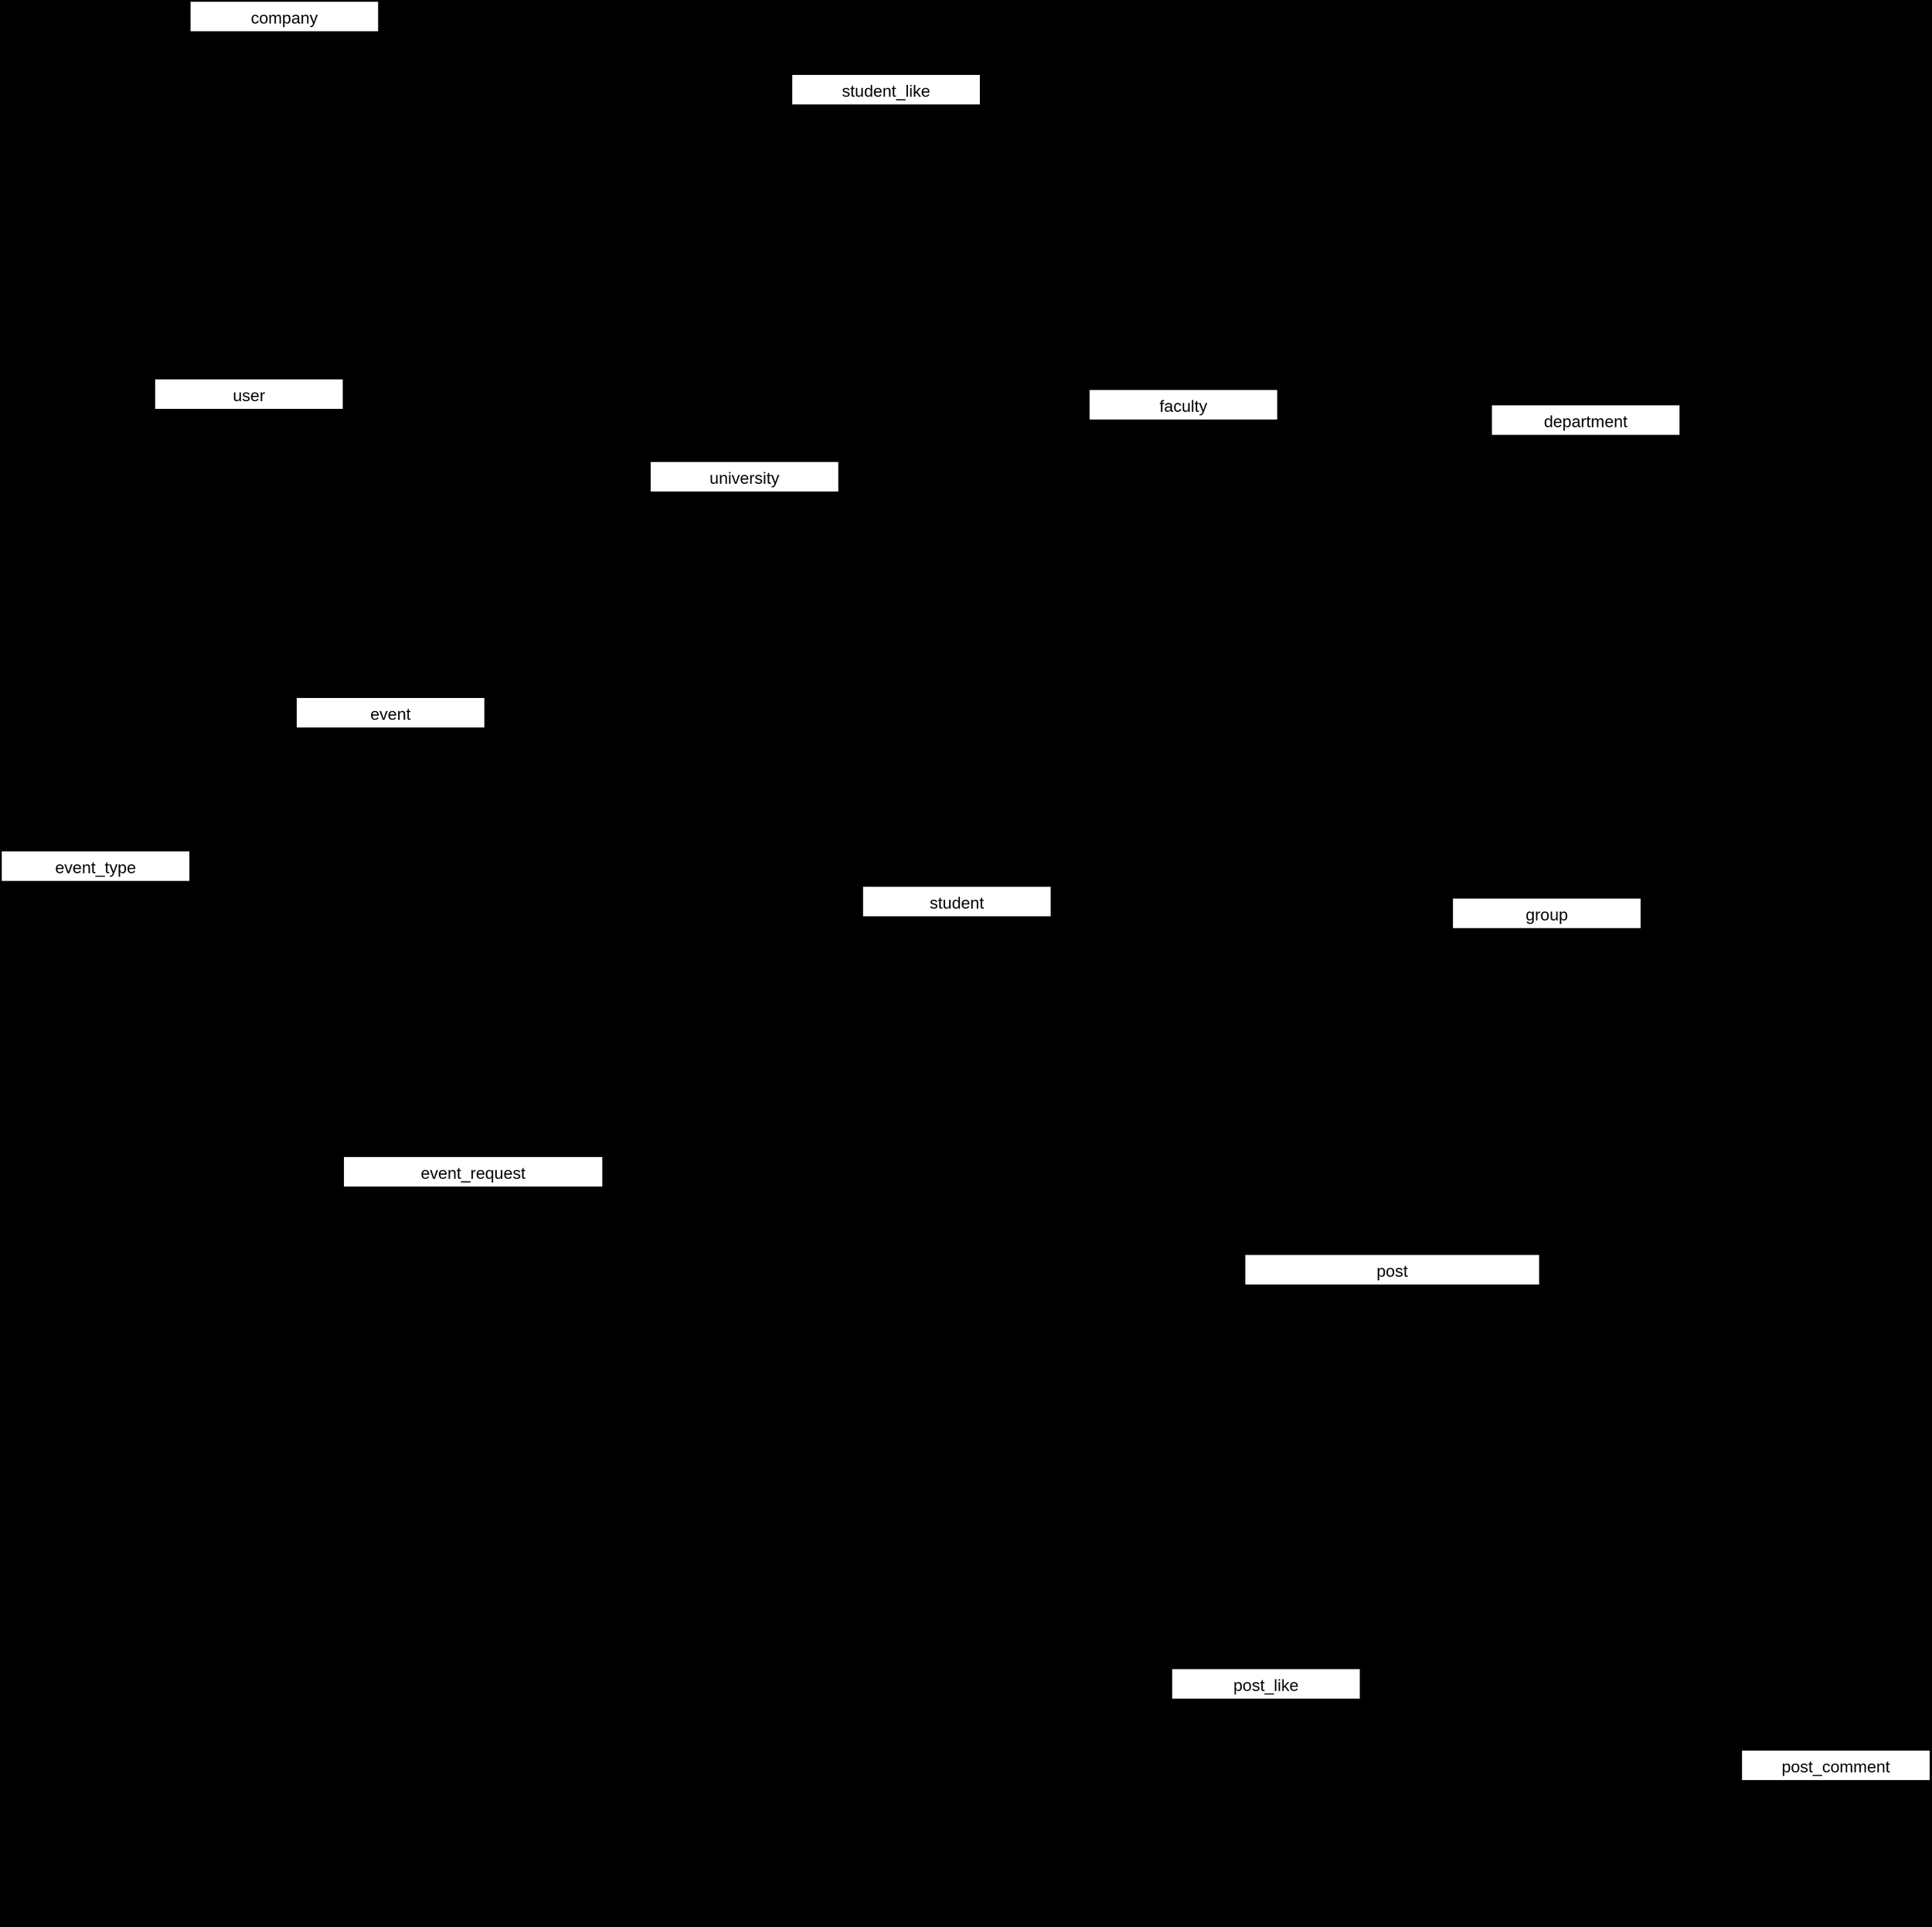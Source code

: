 <mxfile>
    <diagram name="Страница — 1" id="6o_8yVJTph9Bf1SgP3Kv">
        <mxGraphModel dx="593" dy="867" grid="0" gridSize="10" guides="1" tooltips="1" connect="1" arrows="1" fold="1" page="0" pageScale="1" pageWidth="827" pageHeight="1169" background="#000000" math="0" shadow="0">
            <root>
                <mxCell id="0"/>
                <mxCell id="1" parent="0"/>
                <mxCell id="ff9zWqtpCOtLoglxU_Xn-1" value="user" style="swimlane;fontStyle=0;childLayout=stackLayout;horizontal=1;startSize=26;horizontalStack=0;resizeParent=1;resizeParentMax=0;resizeLast=0;collapsible=1;marginBottom=0;align=center;fontSize=14;" parent="1" vertex="1">
                    <mxGeometry x="430" y="250" width="160" height="116" as="geometry"/>
                </mxCell>
                <mxCell id="ff9zWqtpCOtLoglxU_Xn-2" value="id" style="text;strokeColor=none;fillColor=none;spacingLeft=4;spacingRight=4;overflow=hidden;rotatable=0;points=[[0,0.5],[1,0.5]];portConstraint=eastwest;fontSize=12;whiteSpace=wrap;html=1;" parent="ff9zWqtpCOtLoglxU_Xn-1" vertex="1">
                    <mxGeometry y="26" width="160" height="30" as="geometry"/>
                </mxCell>
                <mxCell id="ff9zWqtpCOtLoglxU_Xn-9" value="email" style="text;strokeColor=none;fillColor=none;spacingLeft=4;spacingRight=4;overflow=hidden;rotatable=0;points=[[0,0.5],[1,0.5]];portConstraint=eastwest;fontSize=12;whiteSpace=wrap;html=1;" parent="ff9zWqtpCOtLoglxU_Xn-1" vertex="1">
                    <mxGeometry y="56" width="160" height="30" as="geometry"/>
                </mxCell>
                <mxCell id="ff9zWqtpCOtLoglxU_Xn-3" value="password" style="text;strokeColor=none;fillColor=none;spacingLeft=4;spacingRight=4;overflow=hidden;rotatable=0;points=[[0,0.5],[1,0.5]];portConstraint=eastwest;fontSize=12;whiteSpace=wrap;html=1;" parent="ff9zWqtpCOtLoglxU_Xn-1" vertex="1">
                    <mxGeometry y="86" width="160" height="30" as="geometry"/>
                </mxCell>
                <mxCell id="ff9zWqtpCOtLoglxU_Xn-5" value="student" style="swimlane;fontStyle=0;childLayout=stackLayout;horizontal=1;startSize=26;horizontalStack=0;resizeParent=1;resizeParentMax=0;resizeLast=0;collapsible=1;marginBottom=0;align=center;fontSize=14;" parent="1" vertex="1">
                    <mxGeometry x="1030" y="680" width="160" height="266" as="geometry"/>
                </mxCell>
                <mxCell id="ff9zWqtpCOtLoglxU_Xn-6" value="id" style="text;strokeColor=none;fillColor=none;spacingLeft=4;spacingRight=4;overflow=hidden;rotatable=0;points=[[0,0.5],[1,0.5]];portConstraint=eastwest;fontSize=12;whiteSpace=wrap;html=1;" parent="ff9zWqtpCOtLoglxU_Xn-5" vertex="1">
                    <mxGeometry y="26" width="160" height="30" as="geometry"/>
                </mxCell>
                <mxCell id="ff9zWqtpCOtLoglxU_Xn-7" value="name" style="text;strokeColor=none;fillColor=none;spacingLeft=4;spacingRight=4;overflow=hidden;rotatable=0;points=[[0,0.5],[1,0.5]];portConstraint=eastwest;fontSize=12;whiteSpace=wrap;html=1;" parent="ff9zWqtpCOtLoglxU_Xn-5" vertex="1">
                    <mxGeometry y="56" width="160" height="30" as="geometry"/>
                </mxCell>
                <mxCell id="ff9zWqtpCOtLoglxU_Xn-8" value="surname" style="text;strokeColor=none;fillColor=none;spacingLeft=4;spacingRight=4;overflow=hidden;rotatable=0;points=[[0,0.5],[1,0.5]];portConstraint=eastwest;fontSize=12;whiteSpace=wrap;html=1;" parent="ff9zWqtpCOtLoglxU_Xn-5" vertex="1">
                    <mxGeometry y="86" width="160" height="30" as="geometry"/>
                </mxCell>
                <mxCell id="ff9zWqtpCOtLoglxU_Xn-10" value="patronymic?" style="text;strokeColor=none;fillColor=none;spacingLeft=4;spacingRight=4;overflow=hidden;rotatable=0;points=[[0,0.5],[1,0.5]];portConstraint=eastwest;fontSize=12;whiteSpace=wrap;html=1;" parent="ff9zWqtpCOtLoglxU_Xn-5" vertex="1">
                    <mxGeometry y="116" width="160" height="30" as="geometry"/>
                </mxCell>
                <mxCell id="ff9zWqtpCOtLoglxU_Xn-16" value="score" style="text;strokeColor=none;fillColor=none;spacingLeft=4;spacingRight=4;overflow=hidden;rotatable=0;points=[[0,0.5],[1,0.5]];portConstraint=eastwest;fontSize=12;whiteSpace=wrap;html=1;" parent="ff9zWqtpCOtLoglxU_Xn-5" vertex="1">
                    <mxGeometry y="146" width="160" height="30" as="geometry"/>
                </mxCell>
                <mxCell id="ff9zWqtpCOtLoglxU_Xn-28" value="user_id" style="text;strokeColor=none;fillColor=none;spacingLeft=4;spacingRight=4;overflow=hidden;rotatable=0;points=[[0,0.5],[1,0.5]];portConstraint=eastwest;fontSize=12;whiteSpace=wrap;html=1;" parent="ff9zWqtpCOtLoglxU_Xn-5" vertex="1">
                    <mxGeometry y="176" width="160" height="30" as="geometry"/>
                </mxCell>
                <mxCell id="ff9zWqtpCOtLoglxU_Xn-32" value="group_id" style="text;strokeColor=none;fillColor=none;spacingLeft=4;spacingRight=4;overflow=hidden;rotatable=0;points=[[0,0.5],[1,0.5]];portConstraint=eastwest;fontSize=12;whiteSpace=wrap;html=1;" parent="ff9zWqtpCOtLoglxU_Xn-5" vertex="1">
                    <mxGeometry y="206" width="160" height="30" as="geometry"/>
                </mxCell>
                <mxCell id="ODekmHv0z3fmgu_5t9fx-44" value="image?" style="text;strokeColor=none;fillColor=none;spacingLeft=4;spacingRight=4;overflow=hidden;rotatable=0;points=[[0,0.5],[1,0.5]];portConstraint=eastwest;fontSize=12;whiteSpace=wrap;html=1;" parent="ff9zWqtpCOtLoglxU_Xn-5" vertex="1">
                    <mxGeometry y="236" width="160" height="30" as="geometry"/>
                </mxCell>
                <mxCell id="ff9zWqtpCOtLoglxU_Xn-12" value="university" style="swimlane;fontStyle=0;childLayout=stackLayout;horizontal=1;startSize=26;horizontalStack=0;resizeParent=1;resizeParentMax=0;resizeLast=0;collapsible=1;marginBottom=0;align=center;fontSize=14;" parent="1" vertex="1">
                    <mxGeometry x="850" y="320" width="160" height="176" as="geometry"/>
                </mxCell>
                <mxCell id="ff9zWqtpCOtLoglxU_Xn-13" value="id" style="text;strokeColor=none;fillColor=none;spacingLeft=4;spacingRight=4;overflow=hidden;rotatable=0;points=[[0,0.5],[1,0.5]];portConstraint=eastwest;fontSize=12;whiteSpace=wrap;html=1;" parent="ff9zWqtpCOtLoglxU_Xn-12" vertex="1">
                    <mxGeometry y="26" width="160" height="30" as="geometry"/>
                </mxCell>
                <mxCell id="ff9zWqtpCOtLoglxU_Xn-14" value="name" style="text;strokeColor=none;fillColor=none;spacingLeft=4;spacingRight=4;overflow=hidden;rotatable=0;points=[[0,0.5],[1,0.5]];portConstraint=eastwest;fontSize=12;whiteSpace=wrap;html=1;" parent="ff9zWqtpCOtLoglxU_Xn-12" vertex="1">
                    <mxGeometry y="56" width="160" height="30" as="geometry"/>
                </mxCell>
                <mxCell id="ODekmHv0z3fmgu_5t9fx-43" value="city" style="text;strokeColor=none;fillColor=none;spacingLeft=4;spacingRight=4;overflow=hidden;rotatable=0;points=[[0,0.5],[1,0.5]];portConstraint=eastwest;fontSize=12;whiteSpace=wrap;html=1;" parent="ff9zWqtpCOtLoglxU_Xn-12" vertex="1">
                    <mxGeometry y="86" width="160" height="30" as="geometry"/>
                </mxCell>
                <mxCell id="ff9zWqtpCOtLoglxU_Xn-15" value="image?" style="text;strokeColor=none;fillColor=none;spacingLeft=4;spacingRight=4;overflow=hidden;rotatable=0;points=[[0,0.5],[1,0.5]];portConstraint=eastwest;fontSize=12;whiteSpace=wrap;html=1;" parent="ff9zWqtpCOtLoglxU_Xn-12" vertex="1">
                    <mxGeometry y="116" width="160" height="30" as="geometry"/>
                </mxCell>
                <mxCell id="ff9zWqtpCOtLoglxU_Xn-29" value="user_id" style="text;strokeColor=none;fillColor=none;spacingLeft=4;spacingRight=4;overflow=hidden;rotatable=0;points=[[0,0.5],[1,0.5]];portConstraint=eastwest;fontSize=12;whiteSpace=wrap;html=1;" parent="ff9zWqtpCOtLoglxU_Xn-12" vertex="1">
                    <mxGeometry y="146" width="160" height="30" as="geometry"/>
                </mxCell>
                <mxCell id="ff9zWqtpCOtLoglxU_Xn-17" value="faculty" style="swimlane;fontStyle=0;childLayout=stackLayout;horizontal=1;startSize=26;horizontalStack=0;resizeParent=1;resizeParentMax=0;resizeLast=0;collapsible=1;marginBottom=0;align=center;fontSize=14;" parent="1" vertex="1">
                    <mxGeometry x="1222" y="259" width="160" height="116" as="geometry"/>
                </mxCell>
                <mxCell id="ff9zWqtpCOtLoglxU_Xn-18" value="id" style="text;strokeColor=none;fillColor=none;spacingLeft=4;spacingRight=4;overflow=hidden;rotatable=0;points=[[0,0.5],[1,0.5]];portConstraint=eastwest;fontSize=12;whiteSpace=wrap;html=1;" parent="ff9zWqtpCOtLoglxU_Xn-17" vertex="1">
                    <mxGeometry y="26" width="160" height="30" as="geometry"/>
                </mxCell>
                <mxCell id="ff9zWqtpCOtLoglxU_Xn-19" value="name" style="text;strokeColor=none;fillColor=none;spacingLeft=4;spacingRight=4;overflow=hidden;rotatable=0;points=[[0,0.5],[1,0.5]];portConstraint=eastwest;fontSize=12;whiteSpace=wrap;html=1;" parent="ff9zWqtpCOtLoglxU_Xn-17" vertex="1">
                    <mxGeometry y="56" width="160" height="30" as="geometry"/>
                </mxCell>
                <mxCell id="ff9zWqtpCOtLoglxU_Xn-20" value="university_id" style="text;strokeColor=none;fillColor=none;spacingLeft=4;spacingRight=4;overflow=hidden;rotatable=0;points=[[0,0.5],[1,0.5]];portConstraint=eastwest;fontSize=12;whiteSpace=wrap;html=1;" parent="ff9zWqtpCOtLoglxU_Xn-17" vertex="1">
                    <mxGeometry y="86" width="160" height="30" as="geometry"/>
                </mxCell>
                <mxCell id="ff9zWqtpCOtLoglxU_Xn-21" style="edgeStyle=orthogonalEdgeStyle;rounded=0;orthogonalLoop=1;jettySize=auto;html=1;" parent="1" source="ff9zWqtpCOtLoglxU_Xn-20" target="ff9zWqtpCOtLoglxU_Xn-13" edge="1">
                    <mxGeometry relative="1" as="geometry"/>
                </mxCell>
                <mxCell id="ff9zWqtpCOtLoglxU_Xn-22" value="group" style="swimlane;fontStyle=0;childLayout=stackLayout;horizontal=1;startSize=26;horizontalStack=0;resizeParent=1;resizeParentMax=0;resizeLast=0;collapsible=1;marginBottom=0;align=center;fontSize=14;" parent="1" vertex="1">
                    <mxGeometry x="1530" y="690" width="160" height="146" as="geometry"/>
                </mxCell>
                <mxCell id="ff9zWqtpCOtLoglxU_Xn-23" value="id" style="text;strokeColor=none;fillColor=none;spacingLeft=4;spacingRight=4;overflow=hidden;rotatable=0;points=[[0,0.5],[1,0.5]];portConstraint=eastwest;fontSize=12;whiteSpace=wrap;html=1;" parent="ff9zWqtpCOtLoglxU_Xn-22" vertex="1">
                    <mxGeometry y="26" width="160" height="30" as="geometry"/>
                </mxCell>
                <mxCell id="ff9zWqtpCOtLoglxU_Xn-24" value="name" style="text;strokeColor=none;fillColor=none;spacingLeft=4;spacingRight=4;overflow=hidden;rotatable=0;points=[[0,0.5],[1,0.5]];portConstraint=eastwest;fontSize=12;whiteSpace=wrap;html=1;" parent="ff9zWqtpCOtLoglxU_Xn-22" vertex="1">
                    <mxGeometry y="56" width="160" height="30" as="geometry"/>
                </mxCell>
                <mxCell id="ff9zWqtpCOtLoglxU_Xn-25" value="course" style="text;strokeColor=none;fillColor=none;spacingLeft=4;spacingRight=4;overflow=hidden;rotatable=0;points=[[0,0.5],[1,0.5]];portConstraint=eastwest;fontSize=12;whiteSpace=wrap;html=1;" parent="ff9zWqtpCOtLoglxU_Xn-22" vertex="1">
                    <mxGeometry y="86" width="160" height="30" as="geometry"/>
                </mxCell>
                <mxCell id="ff9zWqtpCOtLoglxU_Xn-26" value="department_id" style="text;strokeColor=none;fillColor=none;spacingLeft=4;spacingRight=4;overflow=hidden;rotatable=0;points=[[0,0.5],[1,0.5]];portConstraint=eastwest;fontSize=12;whiteSpace=wrap;html=1;" parent="ff9zWqtpCOtLoglxU_Xn-22" vertex="1">
                    <mxGeometry y="116" width="160" height="30" as="geometry"/>
                </mxCell>
                <mxCell id="ff9zWqtpCOtLoglxU_Xn-30" style="edgeStyle=orthogonalEdgeStyle;rounded=0;orthogonalLoop=1;jettySize=auto;html=1;" parent="1" source="ff9zWqtpCOtLoglxU_Xn-29" target="ff9zWqtpCOtLoglxU_Xn-2" edge="1">
                    <mxGeometry relative="1" as="geometry"/>
                </mxCell>
                <mxCell id="ff9zWqtpCOtLoglxU_Xn-31" style="edgeStyle=orthogonalEdgeStyle;rounded=0;orthogonalLoop=1;jettySize=auto;html=1;" parent="1" source="ff9zWqtpCOtLoglxU_Xn-28" target="ff9zWqtpCOtLoglxU_Xn-2" edge="1">
                    <mxGeometry relative="1" as="geometry"/>
                </mxCell>
                <mxCell id="ff9zWqtpCOtLoglxU_Xn-33" style="edgeStyle=orthogonalEdgeStyle;rounded=0;orthogonalLoop=1;jettySize=auto;html=1;" parent="1" source="ff9zWqtpCOtLoglxU_Xn-32" target="ff9zWqtpCOtLoglxU_Xn-23" edge="1">
                    <mxGeometry relative="1" as="geometry"/>
                </mxCell>
                <mxCell id="ff9zWqtpCOtLoglxU_Xn-34" value="department" style="swimlane;fontStyle=0;childLayout=stackLayout;horizontal=1;startSize=26;horizontalStack=0;resizeParent=1;resizeParentMax=0;resizeLast=0;collapsible=1;marginBottom=0;align=center;fontSize=14;" parent="1" vertex="1">
                    <mxGeometry x="1563" y="272" width="160" height="116" as="geometry"/>
                </mxCell>
                <mxCell id="ff9zWqtpCOtLoglxU_Xn-35" value="id" style="text;strokeColor=none;fillColor=none;spacingLeft=4;spacingRight=4;overflow=hidden;rotatable=0;points=[[0,0.5],[1,0.5]];portConstraint=eastwest;fontSize=12;whiteSpace=wrap;html=1;" parent="ff9zWqtpCOtLoglxU_Xn-34" vertex="1">
                    <mxGeometry y="26" width="160" height="30" as="geometry"/>
                </mxCell>
                <mxCell id="ff9zWqtpCOtLoglxU_Xn-36" value="name" style="text;strokeColor=none;fillColor=none;spacingLeft=4;spacingRight=4;overflow=hidden;rotatable=0;points=[[0,0.5],[1,0.5]];portConstraint=eastwest;fontSize=12;whiteSpace=wrap;html=1;" parent="ff9zWqtpCOtLoglxU_Xn-34" vertex="1">
                    <mxGeometry y="56" width="160" height="30" as="geometry"/>
                </mxCell>
                <mxCell id="ff9zWqtpCOtLoglxU_Xn-37" value="faculity_id" style="text;strokeColor=none;fillColor=none;spacingLeft=4;spacingRight=4;overflow=hidden;rotatable=0;points=[[0,0.5],[1,0.5]];portConstraint=eastwest;fontSize=12;whiteSpace=wrap;html=1;" parent="ff9zWqtpCOtLoglxU_Xn-34" vertex="1">
                    <mxGeometry y="86" width="160" height="30" as="geometry"/>
                </mxCell>
                <mxCell id="ff9zWqtpCOtLoglxU_Xn-38" style="edgeStyle=orthogonalEdgeStyle;rounded=0;orthogonalLoop=1;jettySize=auto;html=1;" parent="1" source="ff9zWqtpCOtLoglxU_Xn-37" target="ff9zWqtpCOtLoglxU_Xn-18" edge="1">
                    <mxGeometry relative="1" as="geometry"/>
                </mxCell>
                <mxCell id="ff9zWqtpCOtLoglxU_Xn-39" style="edgeStyle=orthogonalEdgeStyle;rounded=0;orthogonalLoop=1;jettySize=auto;html=1;entryX=0;entryY=0.5;entryDx=0;entryDy=0;" parent="1" source="ff9zWqtpCOtLoglxU_Xn-26" target="ff9zWqtpCOtLoglxU_Xn-35" edge="1">
                    <mxGeometry relative="1" as="geometry"/>
                </mxCell>
                <mxCell id="ff9zWqtpCOtLoglxU_Xn-40" value="company" style="swimlane;fontStyle=0;childLayout=stackLayout;horizontal=1;startSize=26;horizontalStack=0;resizeParent=1;resizeParentMax=0;resizeLast=0;collapsible=1;marginBottom=0;align=center;fontSize=14;" parent="1" vertex="1">
                    <mxGeometry x="460" y="-70" width="160" height="146" as="geometry"/>
                </mxCell>
                <mxCell id="ff9zWqtpCOtLoglxU_Xn-41" value="id" style="text;strokeColor=none;fillColor=none;spacingLeft=4;spacingRight=4;overflow=hidden;rotatable=0;points=[[0,0.5],[1,0.5]];portConstraint=eastwest;fontSize=12;whiteSpace=wrap;html=1;" parent="ff9zWqtpCOtLoglxU_Xn-40" vertex="1">
                    <mxGeometry y="26" width="160" height="30" as="geometry"/>
                </mxCell>
                <mxCell id="ff9zWqtpCOtLoglxU_Xn-42" value="name" style="text;strokeColor=none;fillColor=none;spacingLeft=4;spacingRight=4;overflow=hidden;rotatable=0;points=[[0,0.5],[1,0.5]];portConstraint=eastwest;fontSize=12;whiteSpace=wrap;html=1;" parent="ff9zWqtpCOtLoglxU_Xn-40" vertex="1">
                    <mxGeometry y="56" width="160" height="30" as="geometry"/>
                </mxCell>
                <mxCell id="ff9zWqtpCOtLoglxU_Xn-45" value="user_id" style="text;strokeColor=none;fillColor=none;spacingLeft=4;spacingRight=4;overflow=hidden;rotatable=0;points=[[0,0.5],[1,0.5]];portConstraint=eastwest;fontSize=12;whiteSpace=wrap;html=1;" parent="ff9zWqtpCOtLoglxU_Xn-40" vertex="1">
                    <mxGeometry y="86" width="160" height="30" as="geometry"/>
                </mxCell>
                <mxCell id="ODekmHv0z3fmgu_5t9fx-45" value="image?" style="text;strokeColor=none;fillColor=none;spacingLeft=4;spacingRight=4;overflow=hidden;rotatable=0;points=[[0,0.5],[1,0.5]];portConstraint=eastwest;fontSize=12;whiteSpace=wrap;html=1;" parent="ff9zWqtpCOtLoglxU_Xn-40" vertex="1">
                    <mxGeometry y="116" width="160" height="30" as="geometry"/>
                </mxCell>
                <mxCell id="ff9zWqtpCOtLoglxU_Xn-46" style="edgeStyle=orthogonalEdgeStyle;rounded=0;orthogonalLoop=1;jettySize=auto;html=1;entryX=0;entryY=0.5;entryDx=0;entryDy=0;" parent="1" source="ff9zWqtpCOtLoglxU_Xn-45" target="ff9zWqtpCOtLoglxU_Xn-2" edge="1">
                    <mxGeometry relative="1" as="geometry"/>
                </mxCell>
                <mxCell id="ff9zWqtpCOtLoglxU_Xn-47" value="event" style="swimlane;fontStyle=0;childLayout=stackLayout;horizontal=1;startSize=26;horizontalStack=0;resizeParent=1;resizeParentMax=0;resizeLast=0;collapsible=1;marginBottom=0;align=center;fontSize=14;" parent="1" vertex="1">
                    <mxGeometry x="550" y="520" width="160" height="176" as="geometry"/>
                </mxCell>
                <mxCell id="ff9zWqtpCOtLoglxU_Xn-48" value="id" style="text;strokeColor=none;fillColor=none;spacingLeft=4;spacingRight=4;overflow=hidden;rotatable=0;points=[[0,0.5],[1,0.5]];portConstraint=eastwest;fontSize=12;whiteSpace=wrap;html=1;" parent="ff9zWqtpCOtLoglxU_Xn-47" vertex="1">
                    <mxGeometry y="26" width="160" height="30" as="geometry"/>
                </mxCell>
                <mxCell id="ff9zWqtpCOtLoglxU_Xn-49" value="name" style="text;strokeColor=none;fillColor=none;spacingLeft=4;spacingRight=4;overflow=hidden;rotatable=0;points=[[0,0.5],[1,0.5]];portConstraint=eastwest;fontSize=12;whiteSpace=wrap;html=1;" parent="ff9zWqtpCOtLoglxU_Xn-47" vertex="1">
                    <mxGeometry y="56" width="160" height="30" as="geometry"/>
                </mxCell>
                <mxCell id="ODekmHv0z3fmgu_5t9fx-6" value="date" style="text;strokeColor=none;fillColor=none;spacingLeft=4;spacingRight=4;overflow=hidden;rotatable=0;points=[[0,0.5],[1,0.5]];portConstraint=eastwest;fontSize=12;whiteSpace=wrap;html=1;" parent="ff9zWqtpCOtLoglxU_Xn-47" vertex="1">
                    <mxGeometry y="86" width="160" height="30" as="geometry"/>
                </mxCell>
                <mxCell id="ff9zWqtpCOtLoglxU_Xn-50" value="event_type_id" style="text;strokeColor=none;fillColor=none;spacingLeft=4;spacingRight=4;overflow=hidden;rotatable=0;points=[[0,0.5],[1,0.5]];portConstraint=eastwest;fontSize=12;whiteSpace=wrap;html=1;" parent="ff9zWqtpCOtLoglxU_Xn-47" vertex="1">
                    <mxGeometry y="116" width="160" height="30" as="geometry"/>
                </mxCell>
                <mxCell id="ff9zWqtpCOtLoglxU_Xn-57" value="university_id" style="text;strokeColor=none;fillColor=none;spacingLeft=4;spacingRight=4;overflow=hidden;rotatable=0;points=[[0,0.5],[1,0.5]];portConstraint=eastwest;fontSize=12;whiteSpace=wrap;html=1;" parent="ff9zWqtpCOtLoglxU_Xn-47" vertex="1">
                    <mxGeometry y="146" width="160" height="30" as="geometry"/>
                </mxCell>
                <mxCell id="ff9zWqtpCOtLoglxU_Xn-51" value="event_type" style="swimlane;fontStyle=0;childLayout=stackLayout;horizontal=1;startSize=26;horizontalStack=0;resizeParent=1;resizeParentMax=0;resizeLast=0;collapsible=1;marginBottom=0;align=center;fontSize=14;" parent="1" vertex="1">
                    <mxGeometry x="300" y="650" width="160" height="116" as="geometry"/>
                </mxCell>
                <mxCell id="ff9zWqtpCOtLoglxU_Xn-52" value="id" style="text;strokeColor=none;fillColor=none;spacingLeft=4;spacingRight=4;overflow=hidden;rotatable=0;points=[[0,0.5],[1,0.5]];portConstraint=eastwest;fontSize=12;whiteSpace=wrap;html=1;" parent="ff9zWqtpCOtLoglxU_Xn-51" vertex="1">
                    <mxGeometry y="26" width="160" height="30" as="geometry"/>
                </mxCell>
                <mxCell id="ff9zWqtpCOtLoglxU_Xn-53" value="name" style="text;strokeColor=none;fillColor=none;spacingLeft=4;spacingRight=4;overflow=hidden;rotatable=0;points=[[0,0.5],[1,0.5]];portConstraint=eastwest;fontSize=12;whiteSpace=wrap;html=1;" parent="ff9zWqtpCOtLoglxU_Xn-51" vertex="1">
                    <mxGeometry y="56" width="160" height="30" as="geometry"/>
                </mxCell>
                <mxCell id="ff9zWqtpCOtLoglxU_Xn-55" value="score" style="text;strokeColor=none;fillColor=none;spacingLeft=4;spacingRight=4;overflow=hidden;rotatable=0;points=[[0,0.5],[1,0.5]];portConstraint=eastwest;fontSize=12;whiteSpace=wrap;html=1;" parent="ff9zWqtpCOtLoglxU_Xn-51" vertex="1">
                    <mxGeometry y="86" width="160" height="30" as="geometry"/>
                </mxCell>
                <mxCell id="ff9zWqtpCOtLoglxU_Xn-56" style="edgeStyle=orthogonalEdgeStyle;rounded=0;orthogonalLoop=1;jettySize=auto;html=1;" parent="1" source="ff9zWqtpCOtLoglxU_Xn-50" target="ff9zWqtpCOtLoglxU_Xn-52" edge="1">
                    <mxGeometry relative="1" as="geometry"/>
                </mxCell>
                <mxCell id="ff9zWqtpCOtLoglxU_Xn-58" style="edgeStyle=orthogonalEdgeStyle;rounded=0;orthogonalLoop=1;jettySize=auto;html=1;" parent="1" source="ff9zWqtpCOtLoglxU_Xn-57" target="ff9zWqtpCOtLoglxU_Xn-13" edge="1">
                    <mxGeometry relative="1" as="geometry"/>
                </mxCell>
                <mxCell id="ODekmHv0z3fmgu_5t9fx-1" value="event_request" style="swimlane;fontStyle=0;childLayout=stackLayout;horizontal=1;startSize=26;horizontalStack=0;resizeParent=1;resizeParentMax=0;resizeLast=0;collapsible=1;marginBottom=0;align=center;fontSize=14;" parent="1" vertex="1">
                    <mxGeometry x="590" y="909" width="220" height="146" as="geometry"/>
                </mxCell>
                <mxCell id="ODekmHv0z3fmgu_5t9fx-2" value="id" style="text;strokeColor=none;fillColor=none;spacingLeft=4;spacingRight=4;overflow=hidden;rotatable=0;points=[[0,0.5],[1,0.5]];portConstraint=eastwest;fontSize=12;whiteSpace=wrap;html=1;" parent="ODekmHv0z3fmgu_5t9fx-1" vertex="1">
                    <mxGeometry y="26" width="220" height="30" as="geometry"/>
                </mxCell>
                <mxCell id="ODekmHv0z3fmgu_5t9fx-9" value="status (pending/accepted/denied)" style="text;strokeColor=none;fillColor=none;spacingLeft=4;spacingRight=4;overflow=hidden;rotatable=0;points=[[0,0.5],[1,0.5]];portConstraint=eastwest;fontSize=12;whiteSpace=wrap;html=1;" parent="ODekmHv0z3fmgu_5t9fx-1" vertex="1">
                    <mxGeometry y="56" width="220" height="30" as="geometry"/>
                </mxCell>
                <mxCell id="ODekmHv0z3fmgu_5t9fx-3" value="event_id" style="text;strokeColor=none;fillColor=none;spacingLeft=4;spacingRight=4;overflow=hidden;rotatable=0;points=[[0,0.5],[1,0.5]];portConstraint=eastwest;fontSize=12;whiteSpace=wrap;html=1;" parent="ODekmHv0z3fmgu_5t9fx-1" vertex="1">
                    <mxGeometry y="86" width="220" height="30" as="geometry"/>
                </mxCell>
                <mxCell id="ODekmHv0z3fmgu_5t9fx-4" value="student_id" style="text;strokeColor=none;fillColor=none;spacingLeft=4;spacingRight=4;overflow=hidden;rotatable=0;points=[[0,0.5],[1,0.5]];portConstraint=eastwest;fontSize=12;whiteSpace=wrap;html=1;" parent="ODekmHv0z3fmgu_5t9fx-1" vertex="1">
                    <mxGeometry y="116" width="220" height="30" as="geometry"/>
                </mxCell>
                <mxCell id="ODekmHv0z3fmgu_5t9fx-7" style="edgeStyle=orthogonalEdgeStyle;rounded=0;orthogonalLoop=1;jettySize=auto;html=1;" parent="1" source="ODekmHv0z3fmgu_5t9fx-3" target="ff9zWqtpCOtLoglxU_Xn-48" edge="1">
                    <mxGeometry relative="1" as="geometry"/>
                </mxCell>
                <mxCell id="ODekmHv0z3fmgu_5t9fx-8" style="edgeStyle=orthogonalEdgeStyle;rounded=0;orthogonalLoop=1;jettySize=auto;html=1;" parent="1" source="ODekmHv0z3fmgu_5t9fx-4" target="ff9zWqtpCOtLoglxU_Xn-6" edge="1">
                    <mxGeometry relative="1" as="geometry"/>
                </mxCell>
                <mxCell id="ODekmHv0z3fmgu_5t9fx-10" value="post" style="swimlane;fontStyle=0;childLayout=stackLayout;horizontal=1;startSize=26;horizontalStack=0;resizeParent=1;resizeParentMax=0;resizeLast=0;collapsible=1;marginBottom=0;align=center;fontSize=14;" parent="1" vertex="1">
                    <mxGeometry x="1354" y="992" width="250" height="236" as="geometry"/>
                </mxCell>
                <mxCell id="ODekmHv0z3fmgu_5t9fx-11" value="id" style="text;strokeColor=none;fillColor=none;spacingLeft=4;spacingRight=4;overflow=hidden;rotatable=0;points=[[0,0.5],[1,0.5]];portConstraint=eastwest;fontSize=12;whiteSpace=wrap;html=1;" parent="ODekmHv0z3fmgu_5t9fx-10" vertex="1">
                    <mxGeometry y="26" width="250" height="30" as="geometry"/>
                </mxCell>
                <mxCell id="ODekmHv0z3fmgu_5t9fx-12" value="student_id" style="text;strokeColor=none;fillColor=none;spacingLeft=4;spacingRight=4;overflow=hidden;rotatable=0;points=[[0,0.5],[1,0.5]];portConstraint=eastwest;fontSize=12;whiteSpace=wrap;html=1;" parent="ODekmHv0z3fmgu_5t9fx-10" vertex="1">
                    <mxGeometry y="56" width="250" height="30" as="geometry"/>
                </mxCell>
                <mxCell id="ODekmHv0z3fmgu_5t9fx-13" value="text" style="text;strokeColor=none;fillColor=none;spacingLeft=4;spacingRight=4;overflow=hidden;rotatable=0;points=[[0,0.5],[1,0.5]];portConstraint=eastwest;fontSize=12;whiteSpace=wrap;html=1;" parent="ODekmHv0z3fmgu_5t9fx-10" vertex="1">
                    <mxGeometry y="86" width="250" height="30" as="geometry"/>
                </mxCell>
                <mxCell id="ODekmHv0z3fmgu_5t9fx-16" value="image?" style="text;strokeColor=none;fillColor=none;spacingLeft=4;spacingRight=4;overflow=hidden;rotatable=0;points=[[0,0.5],[1,0.5]];portConstraint=eastwest;fontSize=12;whiteSpace=wrap;html=1;" parent="ODekmHv0z3fmgu_5t9fx-10" vertex="1">
                    <mxGeometry y="116" width="250" height="30" as="geometry"/>
                </mxCell>
                <mxCell id="ODekmHv0z3fmgu_5t9fx-17" value="hashtags? &quot;вуз,волонтеры,математика&quot;" style="text;strokeColor=none;fillColor=none;spacingLeft=4;spacingRight=4;overflow=hidden;rotatable=0;points=[[0,0.5],[1,0.5]];portConstraint=eastwest;fontSize=12;whiteSpace=wrap;html=1;" parent="ODekmHv0z3fmgu_5t9fx-10" vertex="1">
                    <mxGeometry y="146" width="250" height="30" as="geometry"/>
                </mxCell>
                <mxCell id="ODekmHv0z3fmgu_5t9fx-18" value="event_id?" style="text;strokeColor=none;fillColor=none;spacingLeft=4;spacingRight=4;overflow=hidden;rotatable=0;points=[[0,0.5],[1,0.5]];portConstraint=eastwest;fontSize=12;whiteSpace=wrap;html=1;" parent="ODekmHv0z3fmgu_5t9fx-10" vertex="1">
                    <mxGeometry y="176" width="250" height="30" as="geometry"/>
                </mxCell>
                <mxCell id="ODekmHv0z3fmgu_5t9fx-25" value="likes" style="text;strokeColor=none;fillColor=none;spacingLeft=4;spacingRight=4;overflow=hidden;rotatable=0;points=[[0,0.5],[1,0.5]];portConstraint=eastwest;fontSize=12;whiteSpace=wrap;html=1;" parent="ODekmHv0z3fmgu_5t9fx-10" vertex="1">
                    <mxGeometry y="206" width="250" height="30" as="geometry"/>
                </mxCell>
                <mxCell id="ODekmHv0z3fmgu_5t9fx-14" style="edgeStyle=orthogonalEdgeStyle;rounded=0;orthogonalLoop=1;jettySize=auto;html=1;exitX=0;exitY=0.5;exitDx=0;exitDy=0;" parent="1" source="ODekmHv0z3fmgu_5t9fx-12" target="ff9zWqtpCOtLoglxU_Xn-6" edge="1">
                    <mxGeometry relative="1" as="geometry">
                        <mxPoint x="1211" y="1081" as="sourcePoint"/>
                        <Array as="points">
                            <mxPoint x="1243" y="1063"/>
                            <mxPoint x="1243" y="721"/>
                        </Array>
                    </mxGeometry>
                </mxCell>
                <mxCell id="ODekmHv0z3fmgu_5t9fx-19" style="edgeStyle=orthogonalEdgeStyle;rounded=0;orthogonalLoop=1;jettySize=auto;html=1;entryX=0;entryY=0.5;entryDx=0;entryDy=0;" parent="1" source="ODekmHv0z3fmgu_5t9fx-18" target="ff9zWqtpCOtLoglxU_Xn-48" edge="1">
                    <mxGeometry relative="1" as="geometry"/>
                </mxCell>
                <mxCell id="ODekmHv0z3fmgu_5t9fx-21" value="post_like" style="swimlane;fontStyle=0;childLayout=stackLayout;horizontal=1;startSize=26;horizontalStack=0;resizeParent=1;resizeParentMax=0;resizeLast=0;collapsible=1;marginBottom=0;align=center;fontSize=14;" parent="1" vertex="1">
                    <mxGeometry x="1292" y="1343" width="160" height="116" as="geometry"/>
                </mxCell>
                <mxCell id="ODekmHv0z3fmgu_5t9fx-22" value="id" style="text;strokeColor=none;fillColor=none;spacingLeft=4;spacingRight=4;overflow=hidden;rotatable=0;points=[[0,0.5],[1,0.5]];portConstraint=eastwest;fontSize=12;whiteSpace=wrap;html=1;" parent="ODekmHv0z3fmgu_5t9fx-21" vertex="1">
                    <mxGeometry y="26" width="160" height="30" as="geometry"/>
                </mxCell>
                <mxCell id="ODekmHv0z3fmgu_5t9fx-23" value="student_id" style="text;strokeColor=none;fillColor=none;spacingLeft=4;spacingRight=4;overflow=hidden;rotatable=0;points=[[0,0.5],[1,0.5]];portConstraint=eastwest;fontSize=12;whiteSpace=wrap;html=1;" parent="ODekmHv0z3fmgu_5t9fx-21" vertex="1">
                    <mxGeometry y="56" width="160" height="30" as="geometry"/>
                </mxCell>
                <mxCell id="ODekmHv0z3fmgu_5t9fx-24" value="post_id" style="text;strokeColor=none;fillColor=none;spacingLeft=4;spacingRight=4;overflow=hidden;rotatable=0;points=[[0,0.5],[1,0.5]];portConstraint=eastwest;fontSize=12;whiteSpace=wrap;html=1;" parent="ODekmHv0z3fmgu_5t9fx-21" vertex="1">
                    <mxGeometry y="86" width="160" height="30" as="geometry"/>
                </mxCell>
                <mxCell id="ODekmHv0z3fmgu_5t9fx-26" style="edgeStyle=orthogonalEdgeStyle;rounded=0;orthogonalLoop=1;jettySize=auto;html=1;" parent="1" source="ODekmHv0z3fmgu_5t9fx-23" target="ff9zWqtpCOtLoglxU_Xn-6" edge="1">
                    <mxGeometry relative="1" as="geometry">
                        <Array as="points">
                            <mxPoint x="1220" y="1414"/>
                            <mxPoint x="1220" y="721"/>
                        </Array>
                    </mxGeometry>
                </mxCell>
                <mxCell id="ODekmHv0z3fmgu_5t9fx-27" style="edgeStyle=orthogonalEdgeStyle;rounded=0;orthogonalLoop=1;jettySize=auto;html=1;entryX=1;entryY=0.5;entryDx=0;entryDy=0;" parent="1" source="ODekmHv0z3fmgu_5t9fx-24" target="ODekmHv0z3fmgu_5t9fx-11" edge="1">
                    <mxGeometry relative="1" as="geometry">
                        <Array as="points">
                            <mxPoint x="1671" y="1444"/>
                            <mxPoint x="1671" y="1033"/>
                        </Array>
                    </mxGeometry>
                </mxCell>
                <mxCell id="ODekmHv0z3fmgu_5t9fx-28" value="post_comment" style="swimlane;fontStyle=0;childLayout=stackLayout;horizontal=1;startSize=26;horizontalStack=0;resizeParent=1;resizeParentMax=0;resizeLast=0;collapsible=1;marginBottom=0;align=center;fontSize=14;" parent="1" vertex="1">
                    <mxGeometry x="1775" y="1412" width="160" height="146" as="geometry"/>
                </mxCell>
                <mxCell id="ODekmHv0z3fmgu_5t9fx-29" value="id" style="text;strokeColor=none;fillColor=none;spacingLeft=4;spacingRight=4;overflow=hidden;rotatable=0;points=[[0,0.5],[1,0.5]];portConstraint=eastwest;fontSize=12;whiteSpace=wrap;html=1;" parent="ODekmHv0z3fmgu_5t9fx-28" vertex="1">
                    <mxGeometry y="26" width="160" height="30" as="geometry"/>
                </mxCell>
                <mxCell id="ODekmHv0z3fmgu_5t9fx-33" value="text" style="text;strokeColor=none;fillColor=none;spacingLeft=4;spacingRight=4;overflow=hidden;rotatable=0;points=[[0,0.5],[1,0.5]];portConstraint=eastwest;fontSize=12;whiteSpace=wrap;html=1;" parent="ODekmHv0z3fmgu_5t9fx-28" vertex="1">
                    <mxGeometry y="56" width="160" height="30" as="geometry"/>
                </mxCell>
                <mxCell id="ODekmHv0z3fmgu_5t9fx-30" value="student_id" style="text;strokeColor=none;fillColor=none;spacingLeft=4;spacingRight=4;overflow=hidden;rotatable=0;points=[[0,0.5],[1,0.5]];portConstraint=eastwest;fontSize=12;whiteSpace=wrap;html=1;" parent="ODekmHv0z3fmgu_5t9fx-28" vertex="1">
                    <mxGeometry y="86" width="160" height="30" as="geometry"/>
                </mxCell>
                <mxCell id="ODekmHv0z3fmgu_5t9fx-31" value="post_id" style="text;strokeColor=none;fillColor=none;spacingLeft=4;spacingRight=4;overflow=hidden;rotatable=0;points=[[0,0.5],[1,0.5]];portConstraint=eastwest;fontSize=12;whiteSpace=wrap;html=1;" parent="ODekmHv0z3fmgu_5t9fx-28" vertex="1">
                    <mxGeometry y="116" width="160" height="30" as="geometry"/>
                </mxCell>
                <mxCell id="ODekmHv0z3fmgu_5t9fx-34" style="edgeStyle=orthogonalEdgeStyle;rounded=0;orthogonalLoop=1;jettySize=auto;html=1;" parent="1" source="ODekmHv0z3fmgu_5t9fx-30" target="ff9zWqtpCOtLoglxU_Xn-6" edge="1">
                    <mxGeometry relative="1" as="geometry">
                        <Array as="points">
                            <mxPoint x="1202" y="1513"/>
                            <mxPoint x="1202" y="721"/>
                        </Array>
                    </mxGeometry>
                </mxCell>
                <mxCell id="ODekmHv0z3fmgu_5t9fx-35" style="edgeStyle=orthogonalEdgeStyle;rounded=0;orthogonalLoop=1;jettySize=auto;html=1;" parent="1" source="ODekmHv0z3fmgu_5t9fx-31" target="ODekmHv0z3fmgu_5t9fx-11" edge="1">
                    <mxGeometry relative="1" as="geometry">
                        <Array as="points">
                            <mxPoint x="1723" y="1543"/>
                            <mxPoint x="1723" y="1033"/>
                        </Array>
                    </mxGeometry>
                </mxCell>
                <mxCell id="ODekmHv0z3fmgu_5t9fx-36" value="student_like" style="swimlane;fontStyle=0;childLayout=stackLayout;horizontal=1;startSize=26;horizontalStack=0;resizeParent=1;resizeParentMax=0;resizeLast=0;collapsible=1;marginBottom=0;align=center;fontSize=14;" parent="1" vertex="1">
                    <mxGeometry x="970" y="-8" width="160" height="116" as="geometry"/>
                </mxCell>
                <mxCell id="ODekmHv0z3fmgu_5t9fx-37" value="id" style="text;strokeColor=none;fillColor=none;spacingLeft=4;spacingRight=4;overflow=hidden;rotatable=0;points=[[0,0.5],[1,0.5]];portConstraint=eastwest;fontSize=12;whiteSpace=wrap;html=1;" parent="ODekmHv0z3fmgu_5t9fx-36" vertex="1">
                    <mxGeometry y="26" width="160" height="30" as="geometry"/>
                </mxCell>
                <mxCell id="ODekmHv0z3fmgu_5t9fx-38" value="company_id" style="text;strokeColor=none;fillColor=none;spacingLeft=4;spacingRight=4;overflow=hidden;rotatable=0;points=[[0,0.5],[1,0.5]];portConstraint=eastwest;fontSize=12;whiteSpace=wrap;html=1;" parent="ODekmHv0z3fmgu_5t9fx-36" vertex="1">
                    <mxGeometry y="56" width="160" height="30" as="geometry"/>
                </mxCell>
                <mxCell id="ODekmHv0z3fmgu_5t9fx-39" value="student_id" style="text;strokeColor=none;fillColor=none;spacingLeft=4;spacingRight=4;overflow=hidden;rotatable=0;points=[[0,0.5],[1,0.5]];portConstraint=eastwest;fontSize=12;whiteSpace=wrap;html=1;" parent="ODekmHv0z3fmgu_5t9fx-36" vertex="1">
                    <mxGeometry y="86" width="160" height="30" as="geometry"/>
                </mxCell>
                <mxCell id="ODekmHv0z3fmgu_5t9fx-40" style="edgeStyle=orthogonalEdgeStyle;rounded=0;orthogonalLoop=1;jettySize=auto;html=1;" parent="1" source="ODekmHv0z3fmgu_5t9fx-39" target="ff9zWqtpCOtLoglxU_Xn-6" edge="1">
                    <mxGeometry relative="1" as="geometry">
                        <Array as="points">
                            <mxPoint x="1150" y="93"/>
                            <mxPoint x="1150" y="523"/>
                            <mxPoint x="1010" y="523"/>
                            <mxPoint x="1010" y="721"/>
                        </Array>
                    </mxGeometry>
                </mxCell>
                <mxCell id="ODekmHv0z3fmgu_5t9fx-41" style="edgeStyle=orthogonalEdgeStyle;rounded=0;orthogonalLoop=1;jettySize=auto;html=1;" parent="1" source="ODekmHv0z3fmgu_5t9fx-38" target="ff9zWqtpCOtLoglxU_Xn-41" edge="1">
                    <mxGeometry relative="1" as="geometry"/>
                </mxCell>
            </root>
        </mxGraphModel>
    </diagram>
</mxfile>